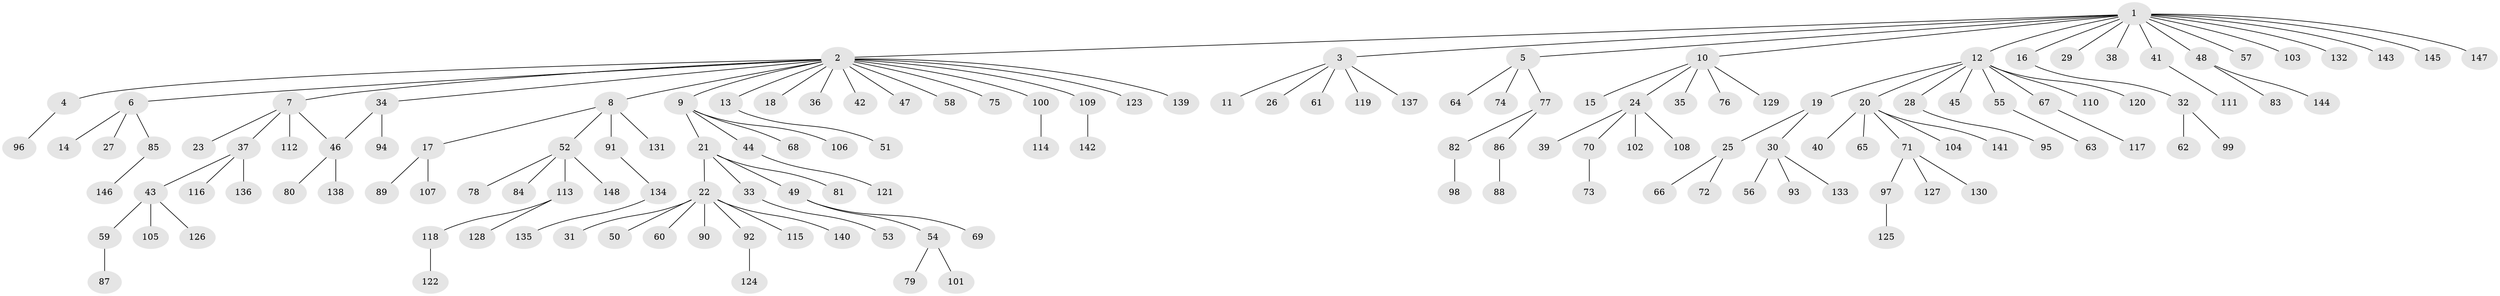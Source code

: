 // Generated by graph-tools (version 1.1) at 2025/11/02/27/25 16:11:16]
// undirected, 148 vertices, 148 edges
graph export_dot {
graph [start="1"]
  node [color=gray90,style=filled];
  1;
  2;
  3;
  4;
  5;
  6;
  7;
  8;
  9;
  10;
  11;
  12;
  13;
  14;
  15;
  16;
  17;
  18;
  19;
  20;
  21;
  22;
  23;
  24;
  25;
  26;
  27;
  28;
  29;
  30;
  31;
  32;
  33;
  34;
  35;
  36;
  37;
  38;
  39;
  40;
  41;
  42;
  43;
  44;
  45;
  46;
  47;
  48;
  49;
  50;
  51;
  52;
  53;
  54;
  55;
  56;
  57;
  58;
  59;
  60;
  61;
  62;
  63;
  64;
  65;
  66;
  67;
  68;
  69;
  70;
  71;
  72;
  73;
  74;
  75;
  76;
  77;
  78;
  79;
  80;
  81;
  82;
  83;
  84;
  85;
  86;
  87;
  88;
  89;
  90;
  91;
  92;
  93;
  94;
  95;
  96;
  97;
  98;
  99;
  100;
  101;
  102;
  103;
  104;
  105;
  106;
  107;
  108;
  109;
  110;
  111;
  112;
  113;
  114;
  115;
  116;
  117;
  118;
  119;
  120;
  121;
  122;
  123;
  124;
  125;
  126;
  127;
  128;
  129;
  130;
  131;
  132;
  133;
  134;
  135;
  136;
  137;
  138;
  139;
  140;
  141;
  142;
  143;
  144;
  145;
  146;
  147;
  148;
  1 -- 2;
  1 -- 3;
  1 -- 5;
  1 -- 10;
  1 -- 12;
  1 -- 16;
  1 -- 29;
  1 -- 38;
  1 -- 41;
  1 -- 48;
  1 -- 57;
  1 -- 103;
  1 -- 132;
  1 -- 143;
  1 -- 145;
  1 -- 147;
  2 -- 4;
  2 -- 6;
  2 -- 7;
  2 -- 8;
  2 -- 9;
  2 -- 13;
  2 -- 18;
  2 -- 34;
  2 -- 36;
  2 -- 42;
  2 -- 47;
  2 -- 58;
  2 -- 75;
  2 -- 100;
  2 -- 109;
  2 -- 123;
  2 -- 139;
  3 -- 11;
  3 -- 26;
  3 -- 61;
  3 -- 119;
  3 -- 137;
  4 -- 96;
  5 -- 64;
  5 -- 74;
  5 -- 77;
  6 -- 14;
  6 -- 27;
  6 -- 85;
  7 -- 23;
  7 -- 37;
  7 -- 46;
  7 -- 112;
  8 -- 17;
  8 -- 52;
  8 -- 91;
  8 -- 131;
  9 -- 21;
  9 -- 44;
  9 -- 68;
  9 -- 106;
  10 -- 15;
  10 -- 24;
  10 -- 35;
  10 -- 76;
  10 -- 129;
  12 -- 19;
  12 -- 20;
  12 -- 28;
  12 -- 45;
  12 -- 55;
  12 -- 67;
  12 -- 110;
  12 -- 120;
  13 -- 51;
  16 -- 32;
  17 -- 89;
  17 -- 107;
  19 -- 25;
  19 -- 30;
  20 -- 40;
  20 -- 65;
  20 -- 71;
  20 -- 104;
  20 -- 141;
  21 -- 22;
  21 -- 33;
  21 -- 49;
  21 -- 81;
  22 -- 31;
  22 -- 50;
  22 -- 60;
  22 -- 90;
  22 -- 92;
  22 -- 115;
  22 -- 140;
  24 -- 39;
  24 -- 70;
  24 -- 102;
  24 -- 108;
  25 -- 66;
  25 -- 72;
  28 -- 95;
  30 -- 56;
  30 -- 93;
  30 -- 133;
  32 -- 62;
  32 -- 99;
  33 -- 53;
  34 -- 46;
  34 -- 94;
  37 -- 43;
  37 -- 116;
  37 -- 136;
  41 -- 111;
  43 -- 59;
  43 -- 105;
  43 -- 126;
  44 -- 121;
  46 -- 80;
  46 -- 138;
  48 -- 83;
  48 -- 144;
  49 -- 54;
  49 -- 69;
  52 -- 78;
  52 -- 84;
  52 -- 113;
  52 -- 148;
  54 -- 79;
  54 -- 101;
  55 -- 63;
  59 -- 87;
  67 -- 117;
  70 -- 73;
  71 -- 97;
  71 -- 127;
  71 -- 130;
  77 -- 82;
  77 -- 86;
  82 -- 98;
  85 -- 146;
  86 -- 88;
  91 -- 134;
  92 -- 124;
  97 -- 125;
  100 -- 114;
  109 -- 142;
  113 -- 118;
  113 -- 128;
  118 -- 122;
  134 -- 135;
}

